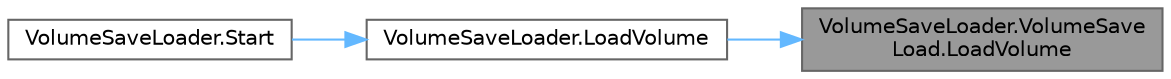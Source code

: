 digraph "VolumeSaveLoader.VolumeSaveLoad.LoadVolume"
{
 // LATEX_PDF_SIZE
  bgcolor="transparent";
  edge [fontname=Helvetica,fontsize=10,labelfontname=Helvetica,labelfontsize=10];
  node [fontname=Helvetica,fontsize=10,shape=box,height=0.2,width=0.4];
  rankdir="RL";
  Node1 [id="Node000001",label="VolumeSaveLoader.VolumeSave\lLoad.LoadVolume",height=0.2,width=0.4,color="gray40", fillcolor="grey60", style="filled", fontcolor="black",tooltip="各カテゴリの音量を外部ファイルから読み込む。"];
  Node1 -> Node2 [id="edge1_Node000001_Node000002",dir="back",color="steelblue1",style="solid",tooltip=" "];
  Node2 [id="Node000002",label="VolumeSaveLoader.LoadVolume",height=0.2,width=0.4,color="grey40", fillcolor="white", style="filled",URL="$class_volume_save_loader.html#a3c2804d71524bca16c3c064179b2042c",tooltip="各カテゴリの音量を外部ファイルから読み込む。"];
  Node2 -> Node3 [id="edge2_Node000002_Node000003",dir="back",color="steelblue1",style="solid",tooltip=" "];
  Node3 [id="Node000003",label="VolumeSaveLoader.Start",height=0.2,width=0.4,color="grey40", fillcolor="white", style="filled",URL="$class_volume_save_loader.html#aac8a572247a30b45a626e9d41e954abf",tooltip=" "];
}
